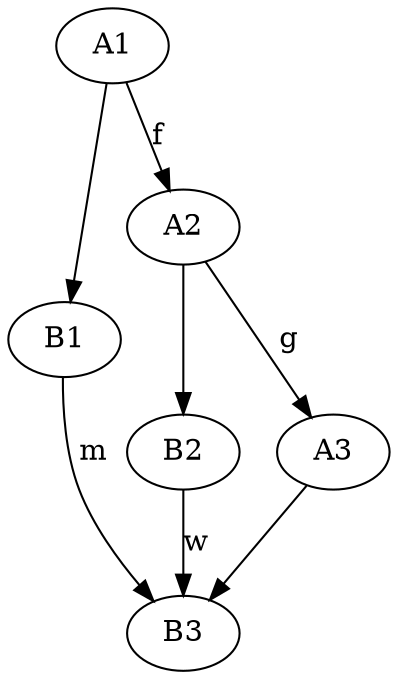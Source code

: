 digraph g {
	A1 -> B1;
	A2 -> B2;
	A3 -> B3;

	A1 -> A2 [label=f];
	A2 -> A3 [label=g];
	B2 -> B3 [label=w];
	B1 -> B3 [label=m];
}